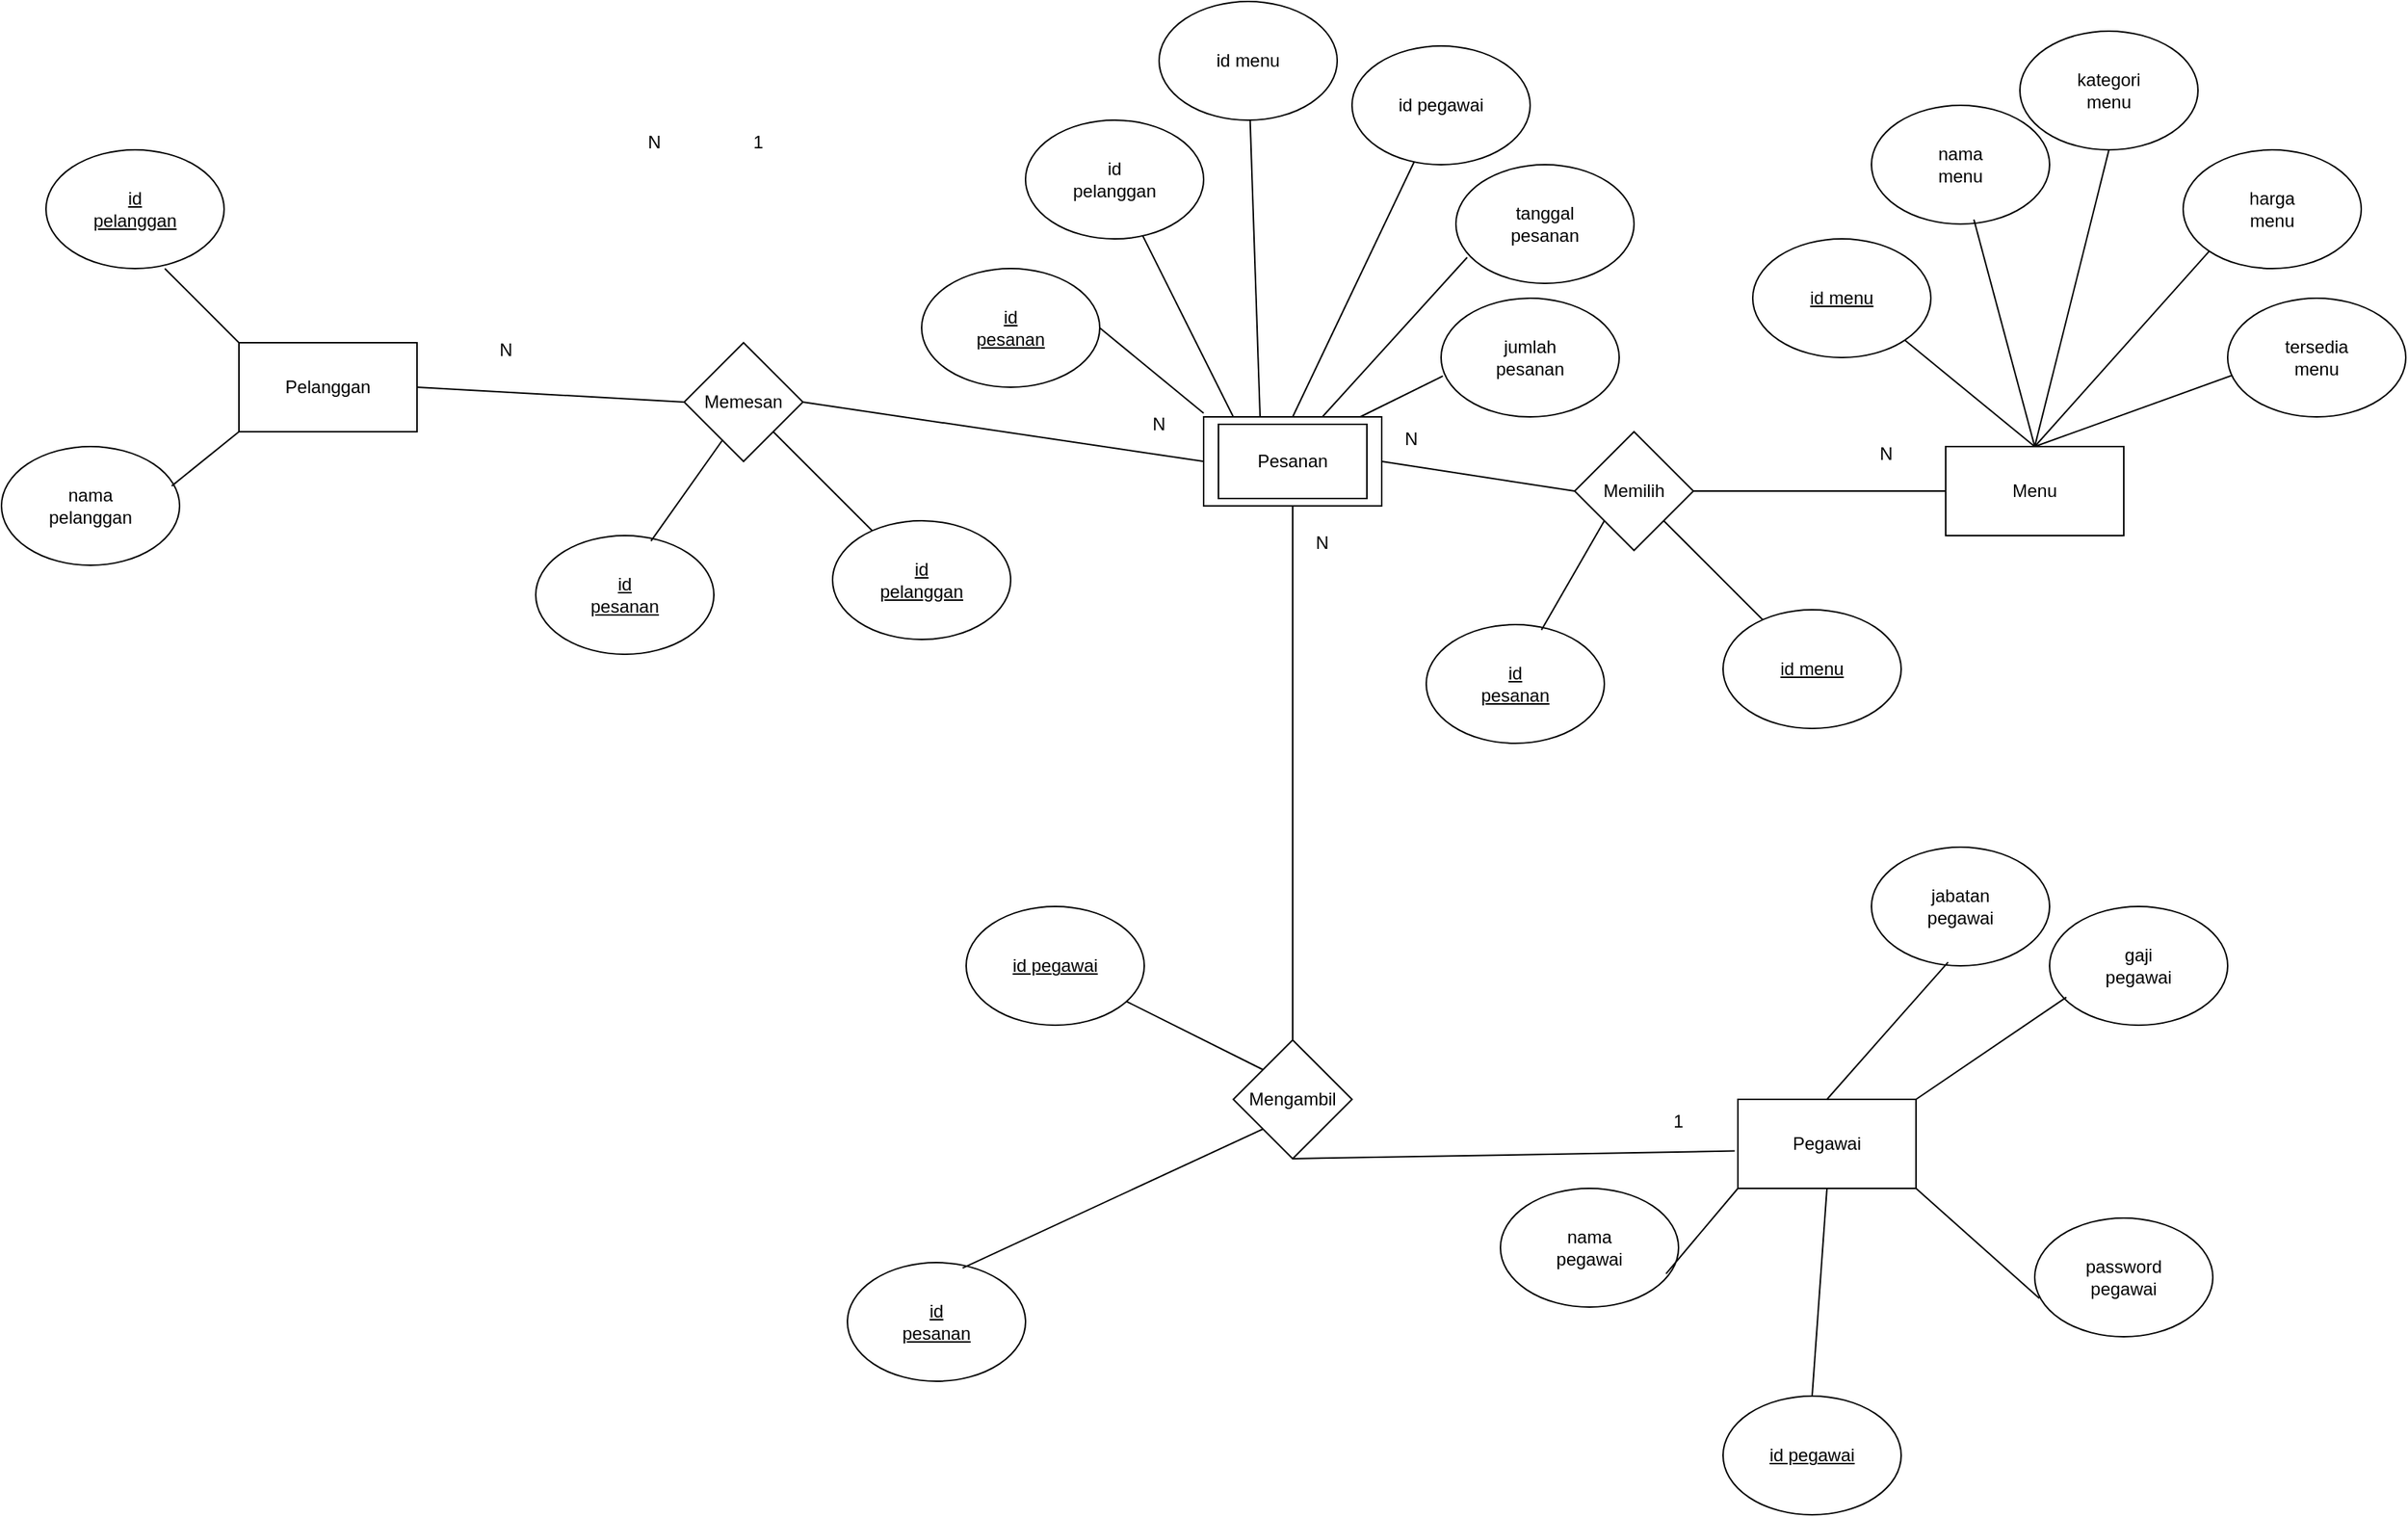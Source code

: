 <mxfile version="24.7.14">
  <diagram name="Halaman-1" id="WiP00z7-OQJ8EnKLOVkh">
    <mxGraphModel dx="2392" dy="743" grid="1" gridSize="10" guides="1" tooltips="1" connect="1" arrows="1" fold="1" page="1" pageScale="1" pageWidth="827" pageHeight="1169" math="0" shadow="0">
      <root>
        <mxCell id="0" />
        <mxCell id="1" parent="0" />
        <mxCell id="e2IvokpkZJgBXwaijT4H-10" value="" style="group" vertex="1" connectable="0" parent="1">
          <mxGeometry x="630" y="300" width="130" height="60" as="geometry" />
        </mxCell>
        <mxCell id="e2IvokpkZJgBXwaijT4H-11" value="" style="rounded=0;whiteSpace=wrap;html=1;" vertex="1" parent="e2IvokpkZJgBXwaijT4H-10">
          <mxGeometry width="120" height="60" as="geometry" />
        </mxCell>
        <mxCell id="e2IvokpkZJgBXwaijT4H-173" value="" style="group" vertex="1" connectable="0" parent="e2IvokpkZJgBXwaijT4H-10">
          <mxGeometry x="10" y="5" width="100" height="50" as="geometry" />
        </mxCell>
        <mxCell id="e2IvokpkZJgBXwaijT4H-170" value="" style="rounded=0;whiteSpace=wrap;html=1;" vertex="1" parent="e2IvokpkZJgBXwaijT4H-173">
          <mxGeometry width="100" height="50" as="geometry" />
        </mxCell>
        <mxCell id="e2IvokpkZJgBXwaijT4H-172" value="Pesanan" style="text;html=1;align=center;verticalAlign=middle;whiteSpace=wrap;rounded=0;" vertex="1" parent="e2IvokpkZJgBXwaijT4H-173">
          <mxGeometry x="20" y="10" width="60" height="30" as="geometry" />
        </mxCell>
        <mxCell id="e2IvokpkZJgBXwaijT4H-9" value="" style="group" vertex="1" connectable="0" parent="1">
          <mxGeometry x="650" y="720" width="80" height="80" as="geometry" />
        </mxCell>
        <mxCell id="e2IvokpkZJgBXwaijT4H-7" value="" style="rhombus;whiteSpace=wrap;html=1;" vertex="1" parent="e2IvokpkZJgBXwaijT4H-9">
          <mxGeometry width="80" height="80" as="geometry" />
        </mxCell>
        <mxCell id="e2IvokpkZJgBXwaijT4H-8" value="Mengambil" style="text;html=1;align=center;verticalAlign=middle;whiteSpace=wrap;rounded=0;" vertex="1" parent="e2IvokpkZJgBXwaijT4H-9">
          <mxGeometry x="10" y="25" width="60" height="30" as="geometry" />
        </mxCell>
        <mxCell id="e2IvokpkZJgBXwaijT4H-43" value="" style="group" vertex="1" connectable="0" parent="1">
          <mxGeometry x="1000" y="40" width="440" height="340" as="geometry" />
        </mxCell>
        <mxCell id="e2IvokpkZJgBXwaijT4H-3" value="" style="group" vertex="1" connectable="0" parent="e2IvokpkZJgBXwaijT4H-43">
          <mxGeometry x="130" y="280" width="120" height="60" as="geometry" />
        </mxCell>
        <mxCell id="e2IvokpkZJgBXwaijT4H-1" value="" style="rounded=0;whiteSpace=wrap;html=1;" vertex="1" parent="e2IvokpkZJgBXwaijT4H-3">
          <mxGeometry width="120" height="60" as="geometry" />
        </mxCell>
        <mxCell id="e2IvokpkZJgBXwaijT4H-2" value="Menu" style="text;html=1;align=center;verticalAlign=middle;whiteSpace=wrap;rounded=0;" vertex="1" parent="e2IvokpkZJgBXwaijT4H-3">
          <mxGeometry x="30" y="15" width="60" height="30" as="geometry" />
        </mxCell>
        <mxCell id="e2IvokpkZJgBXwaijT4H-6" value="" style="group" vertex="1" connectable="0" parent="e2IvokpkZJgBXwaijT4H-43">
          <mxGeometry y="140" width="120" height="80" as="geometry" />
        </mxCell>
        <mxCell id="e2IvokpkZJgBXwaijT4H-4" value="" style="ellipse;whiteSpace=wrap;html=1;" vertex="1" parent="e2IvokpkZJgBXwaijT4H-6">
          <mxGeometry width="120" height="80" as="geometry" />
        </mxCell>
        <mxCell id="e2IvokpkZJgBXwaijT4H-5" value="&lt;u&gt;id menu&lt;/u&gt;" style="text;html=1;align=center;verticalAlign=middle;whiteSpace=wrap;rounded=0;" vertex="1" parent="e2IvokpkZJgBXwaijT4H-6">
          <mxGeometry x="30" y="25" width="60" height="30" as="geometry" />
        </mxCell>
        <mxCell id="e2IvokpkZJgBXwaijT4H-21" value="" style="group" vertex="1" connectable="0" parent="e2IvokpkZJgBXwaijT4H-43">
          <mxGeometry x="290" y="80" width="120" height="80" as="geometry" />
        </mxCell>
        <mxCell id="e2IvokpkZJgBXwaijT4H-22" value="" style="ellipse;whiteSpace=wrap;html=1;" vertex="1" parent="e2IvokpkZJgBXwaijT4H-21">
          <mxGeometry width="120" height="80" as="geometry" />
        </mxCell>
        <mxCell id="e2IvokpkZJgBXwaijT4H-23" value="harga menu" style="text;html=1;align=center;verticalAlign=middle;whiteSpace=wrap;rounded=0;" vertex="1" parent="e2IvokpkZJgBXwaijT4H-21">
          <mxGeometry x="30" y="25" width="60" height="30" as="geometry" />
        </mxCell>
        <mxCell id="e2IvokpkZJgBXwaijT4H-24" value="" style="group" vertex="1" connectable="0" parent="e2IvokpkZJgBXwaijT4H-43">
          <mxGeometry x="180" width="120" height="80" as="geometry" />
        </mxCell>
        <mxCell id="e2IvokpkZJgBXwaijT4H-25" value="" style="ellipse;whiteSpace=wrap;html=1;" vertex="1" parent="e2IvokpkZJgBXwaijT4H-24">
          <mxGeometry width="120" height="80" as="geometry" />
        </mxCell>
        <mxCell id="e2IvokpkZJgBXwaijT4H-26" value="kategori menu" style="text;html=1;align=center;verticalAlign=middle;whiteSpace=wrap;rounded=0;" vertex="1" parent="e2IvokpkZJgBXwaijT4H-24">
          <mxGeometry x="30" y="25" width="60" height="30" as="geometry" />
        </mxCell>
        <mxCell id="e2IvokpkZJgBXwaijT4H-27" value="" style="group" vertex="1" connectable="0" parent="e2IvokpkZJgBXwaijT4H-43">
          <mxGeometry x="80" y="50" width="120" height="80" as="geometry" />
        </mxCell>
        <mxCell id="e2IvokpkZJgBXwaijT4H-28" value="" style="ellipse;whiteSpace=wrap;html=1;" vertex="1" parent="e2IvokpkZJgBXwaijT4H-27">
          <mxGeometry width="120" height="80" as="geometry" />
        </mxCell>
        <mxCell id="e2IvokpkZJgBXwaijT4H-29" value="nama menu" style="text;html=1;align=center;verticalAlign=middle;whiteSpace=wrap;rounded=0;" vertex="1" parent="e2IvokpkZJgBXwaijT4H-27">
          <mxGeometry x="30" y="25" width="60" height="30" as="geometry" />
        </mxCell>
        <mxCell id="e2IvokpkZJgBXwaijT4H-30" value="" style="group" vertex="1" connectable="0" parent="e2IvokpkZJgBXwaijT4H-43">
          <mxGeometry x="320" y="180" width="120" height="80" as="geometry" />
        </mxCell>
        <mxCell id="e2IvokpkZJgBXwaijT4H-31" value="" style="ellipse;whiteSpace=wrap;html=1;" vertex="1" parent="e2IvokpkZJgBXwaijT4H-30">
          <mxGeometry width="120" height="80" as="geometry" />
        </mxCell>
        <mxCell id="e2IvokpkZJgBXwaijT4H-32" value="tersedia menu" style="text;html=1;align=center;verticalAlign=middle;whiteSpace=wrap;rounded=0;" vertex="1" parent="e2IvokpkZJgBXwaijT4H-30">
          <mxGeometry x="30" y="25" width="60" height="30" as="geometry" />
        </mxCell>
        <mxCell id="e2IvokpkZJgBXwaijT4H-33" value="" style="endArrow=none;html=1;rounded=0;exitX=0.5;exitY=0;exitDx=0;exitDy=0;entryX=1;entryY=1;entryDx=0;entryDy=0;" edge="1" parent="e2IvokpkZJgBXwaijT4H-43" source="e2IvokpkZJgBXwaijT4H-1" target="e2IvokpkZJgBXwaijT4H-4">
          <mxGeometry width="50" height="50" relative="1" as="geometry">
            <mxPoint x="200" y="220" as="sourcePoint" />
            <mxPoint x="250" y="170" as="targetPoint" />
          </mxGeometry>
        </mxCell>
        <mxCell id="e2IvokpkZJgBXwaijT4H-34" value="" style="endArrow=none;html=1;rounded=0;exitX=0.5;exitY=0;exitDx=0;exitDy=0;entryX=0.575;entryY=0.963;entryDx=0;entryDy=0;entryPerimeter=0;" edge="1" parent="e2IvokpkZJgBXwaijT4H-43" source="e2IvokpkZJgBXwaijT4H-1" target="e2IvokpkZJgBXwaijT4H-28">
          <mxGeometry width="50" height="50" relative="1" as="geometry">
            <mxPoint x="200" y="290" as="sourcePoint" />
            <mxPoint x="112" y="218" as="targetPoint" />
          </mxGeometry>
        </mxCell>
        <mxCell id="e2IvokpkZJgBXwaijT4H-35" value="" style="endArrow=none;html=1;rounded=0;exitX=0.5;exitY=0;exitDx=0;exitDy=0;entryX=0.5;entryY=1;entryDx=0;entryDy=0;" edge="1" parent="e2IvokpkZJgBXwaijT4H-43" source="e2IvokpkZJgBXwaijT4H-1" target="e2IvokpkZJgBXwaijT4H-25">
          <mxGeometry width="50" height="50" relative="1" as="geometry">
            <mxPoint x="200" y="220" as="sourcePoint" />
            <mxPoint x="250" y="170" as="targetPoint" />
          </mxGeometry>
        </mxCell>
        <mxCell id="e2IvokpkZJgBXwaijT4H-36" value="" style="endArrow=none;html=1;rounded=0;exitX=0.5;exitY=0;exitDx=0;exitDy=0;entryX=0;entryY=1;entryDx=0;entryDy=0;" edge="1" parent="e2IvokpkZJgBXwaijT4H-43" source="e2IvokpkZJgBXwaijT4H-1" target="e2IvokpkZJgBXwaijT4H-22">
          <mxGeometry width="50" height="50" relative="1" as="geometry">
            <mxPoint x="200" y="220" as="sourcePoint" />
            <mxPoint x="250" y="170" as="targetPoint" />
          </mxGeometry>
        </mxCell>
        <mxCell id="e2IvokpkZJgBXwaijT4H-37" value="" style="endArrow=none;html=1;rounded=0;exitX=0.5;exitY=0;exitDx=0;exitDy=0;entryX=0.025;entryY=0.65;entryDx=0;entryDy=0;entryPerimeter=0;" edge="1" parent="e2IvokpkZJgBXwaijT4H-43" source="e2IvokpkZJgBXwaijT4H-1" target="e2IvokpkZJgBXwaijT4H-31">
          <mxGeometry width="50" height="50" relative="1" as="geometry">
            <mxPoint x="200" y="220" as="sourcePoint" />
            <mxPoint x="250" y="170" as="targetPoint" />
          </mxGeometry>
        </mxCell>
        <mxCell id="e2IvokpkZJgBXwaijT4H-203" value="N" style="text;html=1;align=center;verticalAlign=middle;whiteSpace=wrap;rounded=0;" vertex="1" parent="e2IvokpkZJgBXwaijT4H-43">
          <mxGeometry x="60" y="270" width="60" height="30" as="geometry" />
        </mxCell>
        <mxCell id="e2IvokpkZJgBXwaijT4H-128" value="" style="group" vertex="1" connectable="0" parent="1">
          <mxGeometry x="880" y="310" width="80" height="80" as="geometry" />
        </mxCell>
        <mxCell id="e2IvokpkZJgBXwaijT4H-129" value="" style="rhombus;whiteSpace=wrap;html=1;" vertex="1" parent="e2IvokpkZJgBXwaijT4H-128">
          <mxGeometry width="80" height="80" as="geometry" />
        </mxCell>
        <mxCell id="e2IvokpkZJgBXwaijT4H-130" value="Memilih" style="text;html=1;align=center;verticalAlign=middle;whiteSpace=wrap;rounded=0;" vertex="1" parent="e2IvokpkZJgBXwaijT4H-128">
          <mxGeometry x="10" y="25" width="60" height="30" as="geometry" />
        </mxCell>
        <mxCell id="e2IvokpkZJgBXwaijT4H-135" value="" style="group" vertex="1" connectable="0" parent="1">
          <mxGeometry x="280" y="250" width="80" height="80" as="geometry" />
        </mxCell>
        <mxCell id="e2IvokpkZJgBXwaijT4H-136" value="" style="rhombus;whiteSpace=wrap;html=1;" vertex="1" parent="e2IvokpkZJgBXwaijT4H-135">
          <mxGeometry width="80" height="80" as="geometry" />
        </mxCell>
        <mxCell id="e2IvokpkZJgBXwaijT4H-137" value="Memesan" style="text;html=1;align=center;verticalAlign=middle;whiteSpace=wrap;rounded=0;" vertex="1" parent="e2IvokpkZJgBXwaijT4H-135">
          <mxGeometry x="10" y="25" width="60" height="30" as="geometry" />
        </mxCell>
        <mxCell id="e2IvokpkZJgBXwaijT4H-140" value="N" style="text;html=1;align=center;verticalAlign=middle;whiteSpace=wrap;rounded=0;" vertex="1" parent="1">
          <mxGeometry x="130" y="240" width="60" height="30" as="geometry" />
        </mxCell>
        <mxCell id="e2IvokpkZJgBXwaijT4H-154" value="N" style="text;html=1;align=center;verticalAlign=middle;whiteSpace=wrap;rounded=0;" vertex="1" parent="1">
          <mxGeometry x="230" y="100" width="60" height="30" as="geometry" />
        </mxCell>
        <mxCell id="e2IvokpkZJgBXwaijT4H-155" value="1" style="text;html=1;align=center;verticalAlign=middle;whiteSpace=wrap;rounded=0;" vertex="1" parent="1">
          <mxGeometry x="300" y="100" width="60" height="30" as="geometry" />
        </mxCell>
        <mxCell id="e2IvokpkZJgBXwaijT4H-163" value="" style="endArrow=none;html=1;rounded=0;" edge="1" parent="1">
          <mxGeometry width="50" height="50" relative="1" as="geometry">
            <mxPoint x="100" y="280" as="sourcePoint" />
            <mxPoint x="280" y="290" as="targetPoint" />
          </mxGeometry>
        </mxCell>
        <mxCell id="e2IvokpkZJgBXwaijT4H-165" value="" style="endArrow=none;html=1;rounded=0;entryX=0;entryY=0.5;entryDx=0;entryDy=0;" edge="1" parent="1" target="e2IvokpkZJgBXwaijT4H-11">
          <mxGeometry width="50" height="50" relative="1" as="geometry">
            <mxPoint x="360" y="290" as="sourcePoint" />
            <mxPoint x="250" y="340" as="targetPoint" />
          </mxGeometry>
        </mxCell>
        <mxCell id="e2IvokpkZJgBXwaijT4H-166" value="" style="endArrow=none;html=1;rounded=0;exitX=1;exitY=0.5;exitDx=0;exitDy=0;entryX=0;entryY=0.5;entryDx=0;entryDy=0;" edge="1" parent="1" source="e2IvokpkZJgBXwaijT4H-11" target="e2IvokpkZJgBXwaijT4H-129">
          <mxGeometry width="50" height="50" relative="1" as="geometry">
            <mxPoint x="600" y="460" as="sourcePoint" />
            <mxPoint x="650" y="410" as="targetPoint" />
          </mxGeometry>
        </mxCell>
        <mxCell id="e2IvokpkZJgBXwaijT4H-167" value="" style="endArrow=none;html=1;rounded=0;exitX=1;exitY=0.5;exitDx=0;exitDy=0;entryX=0;entryY=0.5;entryDx=0;entryDy=0;" edge="1" parent="1" source="e2IvokpkZJgBXwaijT4H-129" target="e2IvokpkZJgBXwaijT4H-1">
          <mxGeometry width="50" height="50" relative="1" as="geometry">
            <mxPoint x="600" y="460" as="sourcePoint" />
            <mxPoint x="650" y="410" as="targetPoint" />
          </mxGeometry>
        </mxCell>
        <mxCell id="e2IvokpkZJgBXwaijT4H-168" value="" style="endArrow=none;html=1;rounded=0;entryX=0.5;entryY=1;entryDx=0;entryDy=0;exitX=0.5;exitY=0;exitDx=0;exitDy=0;" edge="1" parent="1" source="e2IvokpkZJgBXwaijT4H-7" target="e2IvokpkZJgBXwaijT4H-11">
          <mxGeometry width="50" height="50" relative="1" as="geometry">
            <mxPoint x="600" y="460" as="sourcePoint" />
            <mxPoint x="650" y="410" as="targetPoint" />
          </mxGeometry>
        </mxCell>
        <mxCell id="e2IvokpkZJgBXwaijT4H-169" value="" style="endArrow=none;html=1;rounded=0;exitX=0.5;exitY=1;exitDx=0;exitDy=0;entryX=-0.018;entryY=0.58;entryDx=0;entryDy=0;entryPerimeter=0;" edge="1" parent="1" source="e2IvokpkZJgBXwaijT4H-7" target="e2IvokpkZJgBXwaijT4H-17">
          <mxGeometry width="50" height="50" relative="1" as="geometry">
            <mxPoint x="600" y="460" as="sourcePoint" />
            <mxPoint x="650" y="410" as="targetPoint" />
          </mxGeometry>
        </mxCell>
        <mxCell id="e2IvokpkZJgBXwaijT4H-16" value="" style="group" vertex="1" connectable="0" parent="1">
          <mxGeometry x="990" y="760" width="120" height="60" as="geometry" />
        </mxCell>
        <mxCell id="e2IvokpkZJgBXwaijT4H-17" value="" style="rounded=0;whiteSpace=wrap;html=1;" vertex="1" parent="e2IvokpkZJgBXwaijT4H-16">
          <mxGeometry width="120" height="60" as="geometry" />
        </mxCell>
        <mxCell id="e2IvokpkZJgBXwaijT4H-18" value="Pegawai" style="text;html=1;align=center;verticalAlign=middle;whiteSpace=wrap;rounded=0;" vertex="1" parent="e2IvokpkZJgBXwaijT4H-16">
          <mxGeometry x="30" y="15" width="60" height="30" as="geometry" />
        </mxCell>
        <mxCell id="e2IvokpkZJgBXwaijT4H-97" value="" style="group" vertex="1" connectable="0" parent="1">
          <mxGeometry x="1190" y="840" width="120" height="80" as="geometry" />
        </mxCell>
        <mxCell id="e2IvokpkZJgBXwaijT4H-98" value="" style="ellipse;whiteSpace=wrap;html=1;" vertex="1" parent="e2IvokpkZJgBXwaijT4H-97">
          <mxGeometry width="120" height="80" as="geometry" />
        </mxCell>
        <mxCell id="e2IvokpkZJgBXwaijT4H-99" value="password pegawai" style="text;html=1;align=center;verticalAlign=middle;whiteSpace=wrap;rounded=0;" vertex="1" parent="e2IvokpkZJgBXwaijT4H-97">
          <mxGeometry x="30" y="25" width="60" height="30" as="geometry" />
        </mxCell>
        <mxCell id="e2IvokpkZJgBXwaijT4H-100" value="" style="group" vertex="1" connectable="0" parent="1">
          <mxGeometry x="1200" y="630" width="120" height="80" as="geometry" />
        </mxCell>
        <mxCell id="e2IvokpkZJgBXwaijT4H-101" value="" style="ellipse;whiteSpace=wrap;html=1;" vertex="1" parent="e2IvokpkZJgBXwaijT4H-100">
          <mxGeometry width="120" height="80" as="geometry" />
        </mxCell>
        <mxCell id="e2IvokpkZJgBXwaijT4H-102" value="gaji pegawai" style="text;html=1;align=center;verticalAlign=middle;whiteSpace=wrap;rounded=0;" vertex="1" parent="e2IvokpkZJgBXwaijT4H-100">
          <mxGeometry x="30" y="25" width="60" height="30" as="geometry" />
        </mxCell>
        <mxCell id="e2IvokpkZJgBXwaijT4H-103" value="" style="group" vertex="1" connectable="0" parent="1">
          <mxGeometry x="1080" y="590" width="120" height="80" as="geometry" />
        </mxCell>
        <mxCell id="e2IvokpkZJgBXwaijT4H-104" value="" style="ellipse;whiteSpace=wrap;html=1;" vertex="1" parent="e2IvokpkZJgBXwaijT4H-103">
          <mxGeometry width="120" height="80" as="geometry" />
        </mxCell>
        <mxCell id="e2IvokpkZJgBXwaijT4H-105" value="jabatan pegawai" style="text;html=1;align=center;verticalAlign=middle;whiteSpace=wrap;rounded=0;" vertex="1" parent="e2IvokpkZJgBXwaijT4H-103">
          <mxGeometry x="30" y="25" width="60" height="30" as="geometry" />
        </mxCell>
        <mxCell id="e2IvokpkZJgBXwaijT4H-106" value="" style="group" vertex="1" connectable="0" parent="1">
          <mxGeometry x="830" y="820" width="120" height="80" as="geometry" />
        </mxCell>
        <mxCell id="e2IvokpkZJgBXwaijT4H-107" value="" style="ellipse;whiteSpace=wrap;html=1;" vertex="1" parent="e2IvokpkZJgBXwaijT4H-106">
          <mxGeometry width="120" height="80" as="geometry" />
        </mxCell>
        <mxCell id="e2IvokpkZJgBXwaijT4H-108" value="nama pegawai" style="text;html=1;align=center;verticalAlign=middle;whiteSpace=wrap;rounded=0;" vertex="1" parent="e2IvokpkZJgBXwaijT4H-106">
          <mxGeometry x="30" y="25" width="60" height="30" as="geometry" />
        </mxCell>
        <mxCell id="e2IvokpkZJgBXwaijT4H-109" value="" style="group" vertex="1" connectable="0" parent="1">
          <mxGeometry x="980" y="960" width="120" height="80" as="geometry" />
        </mxCell>
        <mxCell id="e2IvokpkZJgBXwaijT4H-110" value="" style="ellipse;whiteSpace=wrap;html=1;" vertex="1" parent="e2IvokpkZJgBXwaijT4H-109">
          <mxGeometry width="120" height="80" as="geometry" />
        </mxCell>
        <mxCell id="e2IvokpkZJgBXwaijT4H-111" value="&lt;u&gt;id pegawai&lt;/u&gt;" style="text;html=1;align=center;verticalAlign=middle;whiteSpace=wrap;rounded=0;" vertex="1" parent="e2IvokpkZJgBXwaijT4H-109">
          <mxGeometry x="30" y="25" width="60" height="30" as="geometry" />
        </mxCell>
        <mxCell id="e2IvokpkZJgBXwaijT4H-113" value="" style="endArrow=none;html=1;rounded=0;entryX=0.5;entryY=0;entryDx=0;entryDy=0;exitX=0.5;exitY=1;exitDx=0;exitDy=0;" edge="1" parent="1" source="e2IvokpkZJgBXwaijT4H-17" target="e2IvokpkZJgBXwaijT4H-110">
          <mxGeometry width="50" height="50" relative="1" as="geometry">
            <mxPoint x="990" y="760" as="sourcePoint" />
            <mxPoint x="1040" y="710" as="targetPoint" />
          </mxGeometry>
        </mxCell>
        <mxCell id="e2IvokpkZJgBXwaijT4H-116" value="" style="endArrow=none;html=1;rounded=0;entryX=0.93;entryY=0.719;entryDx=0;entryDy=0;entryPerimeter=0;exitX=0;exitY=1;exitDx=0;exitDy=0;" edge="1" parent="1" source="e2IvokpkZJgBXwaijT4H-17" target="e2IvokpkZJgBXwaijT4H-107">
          <mxGeometry width="50" height="50" relative="1" as="geometry">
            <mxPoint x="1050" y="820" as="sourcePoint" />
            <mxPoint x="1050" y="710" as="targetPoint" />
          </mxGeometry>
        </mxCell>
        <mxCell id="e2IvokpkZJgBXwaijT4H-117" value="" style="endArrow=none;html=1;rounded=0;exitX=0.5;exitY=0;exitDx=0;exitDy=0;entryX=0.43;entryY=0.969;entryDx=0;entryDy=0;entryPerimeter=0;" edge="1" parent="1" source="e2IvokpkZJgBXwaijT4H-17" target="e2IvokpkZJgBXwaijT4H-104">
          <mxGeometry width="50" height="50" relative="1" as="geometry">
            <mxPoint x="1000" y="760" as="sourcePoint" />
            <mxPoint x="1050" y="710" as="targetPoint" />
          </mxGeometry>
        </mxCell>
        <mxCell id="e2IvokpkZJgBXwaijT4H-118" value="" style="endArrow=none;html=1;rounded=0;exitX=1;exitY=0;exitDx=0;exitDy=0;entryX=0.094;entryY=0.765;entryDx=0;entryDy=0;entryPerimeter=0;" edge="1" parent="1" source="e2IvokpkZJgBXwaijT4H-17" target="e2IvokpkZJgBXwaijT4H-101">
          <mxGeometry width="50" height="50" relative="1" as="geometry">
            <mxPoint x="1000" y="760" as="sourcePoint" />
            <mxPoint x="1050" y="710" as="targetPoint" />
          </mxGeometry>
        </mxCell>
        <mxCell id="e2IvokpkZJgBXwaijT4H-119" value="" style="endArrow=none;html=1;rounded=0;entryX=0.026;entryY=0.677;entryDx=0;entryDy=0;entryPerimeter=0;" edge="1" parent="1" target="e2IvokpkZJgBXwaijT4H-98">
          <mxGeometry width="50" height="50" relative="1" as="geometry">
            <mxPoint x="1110" y="820" as="sourcePoint" />
            <mxPoint x="1050" y="710" as="targetPoint" />
          </mxGeometry>
        </mxCell>
        <mxCell id="e2IvokpkZJgBXwaijT4H-13" value="" style="group" vertex="1" connectable="0" parent="1">
          <mxGeometry x="-20" y="250" width="120" height="60" as="geometry" />
        </mxCell>
        <mxCell id="e2IvokpkZJgBXwaijT4H-14" value="" style="rounded=0;whiteSpace=wrap;html=1;" vertex="1" parent="e2IvokpkZJgBXwaijT4H-13">
          <mxGeometry width="120" height="60" as="geometry" />
        </mxCell>
        <mxCell id="e2IvokpkZJgBXwaijT4H-15" value="Pelanggan" style="text;html=1;align=center;verticalAlign=middle;whiteSpace=wrap;rounded=0;" vertex="1" parent="e2IvokpkZJgBXwaijT4H-13">
          <mxGeometry x="30" y="15" width="60" height="30" as="geometry" />
        </mxCell>
        <mxCell id="e2IvokpkZJgBXwaijT4H-84" value="" style="group" vertex="1" connectable="0" parent="1">
          <mxGeometry x="-180" y="320" width="120" height="80" as="geometry" />
        </mxCell>
        <mxCell id="e2IvokpkZJgBXwaijT4H-85" value="" style="ellipse;whiteSpace=wrap;html=1;" vertex="1" parent="e2IvokpkZJgBXwaijT4H-84">
          <mxGeometry width="120" height="80" as="geometry" />
        </mxCell>
        <mxCell id="e2IvokpkZJgBXwaijT4H-86" value="nama pelanggan" style="text;html=1;align=center;verticalAlign=middle;whiteSpace=wrap;rounded=0;" vertex="1" parent="e2IvokpkZJgBXwaijT4H-84">
          <mxGeometry x="30" y="25" width="60" height="30" as="geometry" />
        </mxCell>
        <mxCell id="e2IvokpkZJgBXwaijT4H-87" value="" style="group" vertex="1" connectable="0" parent="1">
          <mxGeometry x="-150" y="120" width="120" height="80" as="geometry" />
        </mxCell>
        <mxCell id="e2IvokpkZJgBXwaijT4H-88" value="" style="ellipse;whiteSpace=wrap;html=1;" vertex="1" parent="e2IvokpkZJgBXwaijT4H-87">
          <mxGeometry width="120" height="80" as="geometry" />
        </mxCell>
        <mxCell id="e2IvokpkZJgBXwaijT4H-89" value="&lt;u&gt;id pelanggan&lt;/u&gt;" style="text;html=1;align=center;verticalAlign=middle;whiteSpace=wrap;rounded=0;" vertex="1" parent="e2IvokpkZJgBXwaijT4H-87">
          <mxGeometry x="30" y="25" width="60" height="30" as="geometry" />
        </mxCell>
        <mxCell id="e2IvokpkZJgBXwaijT4H-90" value="" style="endArrow=none;html=1;rounded=0;entryX=0.667;entryY=1;entryDx=0;entryDy=0;entryPerimeter=0;" edge="1" parent="1" target="e2IvokpkZJgBXwaijT4H-88">
          <mxGeometry width="50" height="50" relative="1" as="geometry">
            <mxPoint x="-20" y="250" as="sourcePoint" />
            <mxPoint x="200" y="170" as="targetPoint" />
          </mxGeometry>
        </mxCell>
        <mxCell id="e2IvokpkZJgBXwaijT4H-91" value="" style="endArrow=none;html=1;rounded=0;exitX=0;exitY=1;exitDx=0;exitDy=0;entryX=0.956;entryY=0.332;entryDx=0;entryDy=0;entryPerimeter=0;" edge="1" parent="1" source="e2IvokpkZJgBXwaijT4H-14" target="e2IvokpkZJgBXwaijT4H-85">
          <mxGeometry width="50" height="50" relative="1" as="geometry">
            <mxPoint x="50" y="252" as="sourcePoint" />
            <mxPoint x="-40" y="320" as="targetPoint" />
          </mxGeometry>
        </mxCell>
        <mxCell id="e2IvokpkZJgBXwaijT4H-39" value="" style="group" vertex="1" connectable="0" parent="1">
          <mxGeometry x="790" y="220" width="120" height="80" as="geometry" />
        </mxCell>
        <mxCell id="e2IvokpkZJgBXwaijT4H-40" value="" style="ellipse;whiteSpace=wrap;html=1;" vertex="1" parent="e2IvokpkZJgBXwaijT4H-39">
          <mxGeometry width="120" height="80" as="geometry" />
        </mxCell>
        <mxCell id="e2IvokpkZJgBXwaijT4H-41" value="jumlah pesanan" style="text;html=1;align=center;verticalAlign=middle;whiteSpace=wrap;rounded=0;" vertex="1" parent="e2IvokpkZJgBXwaijT4H-39">
          <mxGeometry x="30" y="25" width="60" height="30" as="geometry" />
        </mxCell>
        <mxCell id="e2IvokpkZJgBXwaijT4H-44" value="" style="group" vertex="1" connectable="0" parent="1">
          <mxGeometry x="800" y="130" width="120" height="80" as="geometry" />
        </mxCell>
        <mxCell id="e2IvokpkZJgBXwaijT4H-45" value="" style="ellipse;whiteSpace=wrap;html=1;" vertex="1" parent="e2IvokpkZJgBXwaijT4H-44">
          <mxGeometry width="120" height="80" as="geometry" />
        </mxCell>
        <mxCell id="e2IvokpkZJgBXwaijT4H-46" value="tanggal pesanan" style="text;html=1;align=center;verticalAlign=middle;whiteSpace=wrap;rounded=0;" vertex="1" parent="e2IvokpkZJgBXwaijT4H-44">
          <mxGeometry x="30" y="25" width="60" height="30" as="geometry" />
        </mxCell>
        <mxCell id="e2IvokpkZJgBXwaijT4H-50" value="" style="group" vertex="1" connectable="0" parent="1">
          <mxGeometry x="600" y="20" width="120" height="80" as="geometry" />
        </mxCell>
        <mxCell id="e2IvokpkZJgBXwaijT4H-51" value="" style="ellipse;whiteSpace=wrap;html=1;" vertex="1" parent="e2IvokpkZJgBXwaijT4H-50">
          <mxGeometry width="120" height="80" as="geometry" />
        </mxCell>
        <mxCell id="e2IvokpkZJgBXwaijT4H-52" value="id menu" style="text;html=1;align=center;verticalAlign=middle;whiteSpace=wrap;rounded=0;" vertex="1" parent="e2IvokpkZJgBXwaijT4H-50">
          <mxGeometry x="30" y="25" width="60" height="30" as="geometry" />
        </mxCell>
        <mxCell id="e2IvokpkZJgBXwaijT4H-53" value="" style="group" vertex="1" connectable="0" parent="1">
          <mxGeometry x="510" y="100" width="120" height="80" as="geometry" />
        </mxCell>
        <mxCell id="e2IvokpkZJgBXwaijT4H-54" value="" style="ellipse;whiteSpace=wrap;html=1;" vertex="1" parent="e2IvokpkZJgBXwaijT4H-53">
          <mxGeometry width="120" height="80" as="geometry" />
        </mxCell>
        <mxCell id="e2IvokpkZJgBXwaijT4H-55" value="id pelanggan" style="text;html=1;align=center;verticalAlign=middle;whiteSpace=wrap;rounded=0;" vertex="1" parent="e2IvokpkZJgBXwaijT4H-53">
          <mxGeometry x="30" y="25" width="60" height="30" as="geometry" />
        </mxCell>
        <mxCell id="e2IvokpkZJgBXwaijT4H-56" value="" style="group" vertex="1" connectable="0" parent="1">
          <mxGeometry x="440" y="200" width="120" height="80" as="geometry" />
        </mxCell>
        <mxCell id="e2IvokpkZJgBXwaijT4H-57" value="" style="ellipse;whiteSpace=wrap;html=1;" vertex="1" parent="e2IvokpkZJgBXwaijT4H-56">
          <mxGeometry width="120" height="80" as="geometry" />
        </mxCell>
        <mxCell id="e2IvokpkZJgBXwaijT4H-58" value="&lt;u&gt;id pesanan&lt;/u&gt;" style="text;html=1;align=center;verticalAlign=middle;whiteSpace=wrap;rounded=0;" vertex="1" parent="e2IvokpkZJgBXwaijT4H-56">
          <mxGeometry x="30" y="25" width="60" height="30" as="geometry" />
        </mxCell>
        <mxCell id="e2IvokpkZJgBXwaijT4H-47" value="" style="group" vertex="1" connectable="0" parent="1">
          <mxGeometry x="730" y="50" width="120" height="80" as="geometry" />
        </mxCell>
        <mxCell id="e2IvokpkZJgBXwaijT4H-48" value="" style="ellipse;whiteSpace=wrap;html=1;" vertex="1" parent="e2IvokpkZJgBXwaijT4H-47">
          <mxGeometry width="120" height="80" as="geometry" />
        </mxCell>
        <mxCell id="e2IvokpkZJgBXwaijT4H-49" value="id pegawai" style="text;html=1;align=center;verticalAlign=middle;whiteSpace=wrap;rounded=0;" vertex="1" parent="e2IvokpkZJgBXwaijT4H-47">
          <mxGeometry x="30" y="25" width="60" height="30" as="geometry" />
        </mxCell>
        <mxCell id="e2IvokpkZJgBXwaijT4H-67" value="" style="endArrow=none;html=1;rounded=0;entryX=1;entryY=0.5;entryDx=0;entryDy=0;exitX=1;exitY=0.25;exitDx=0;exitDy=0;" edge="1" parent="1" source="e2IvokpkZJgBXwaijT4H-156" target="e2IvokpkZJgBXwaijT4H-57">
          <mxGeometry width="50" height="50" relative="1" as="geometry">
            <mxPoint x="650" y="300" as="sourcePoint" />
            <mxPoint x="750" y="180" as="targetPoint" />
          </mxGeometry>
        </mxCell>
        <mxCell id="e2IvokpkZJgBXwaijT4H-68" value="" style="endArrow=none;html=1;rounded=0;" edge="1" parent="1" target="e2IvokpkZJgBXwaijT4H-54">
          <mxGeometry width="50" height="50" relative="1" as="geometry">
            <mxPoint x="650" y="300" as="sourcePoint" />
            <mxPoint x="750" y="180" as="targetPoint" />
          </mxGeometry>
        </mxCell>
        <mxCell id="e2IvokpkZJgBXwaijT4H-69" value="" style="endArrow=none;html=1;rounded=0;exitX=0.317;exitY=0.005;exitDx=0;exitDy=0;exitPerimeter=0;" edge="1" parent="1" source="e2IvokpkZJgBXwaijT4H-11" target="e2IvokpkZJgBXwaijT4H-51">
          <mxGeometry width="50" height="50" relative="1" as="geometry">
            <mxPoint x="680" y="300" as="sourcePoint" />
            <mxPoint x="750" y="180" as="targetPoint" />
          </mxGeometry>
        </mxCell>
        <mxCell id="e2IvokpkZJgBXwaijT4H-70" value="" style="endArrow=none;html=1;rounded=0;exitX=0.5;exitY=0;exitDx=0;exitDy=0;" edge="1" parent="1" source="e2IvokpkZJgBXwaijT4H-11" target="e2IvokpkZJgBXwaijT4H-48">
          <mxGeometry width="50" height="50" relative="1" as="geometry">
            <mxPoint x="690" y="300" as="sourcePoint" />
            <mxPoint x="750" y="180" as="targetPoint" />
          </mxGeometry>
        </mxCell>
        <mxCell id="e2IvokpkZJgBXwaijT4H-71" value="" style="endArrow=none;html=1;rounded=0;entryX=0.063;entryY=0.781;entryDx=0;entryDy=0;entryPerimeter=0;" edge="1" parent="1" target="e2IvokpkZJgBXwaijT4H-45">
          <mxGeometry width="50" height="50" relative="1" as="geometry">
            <mxPoint x="710" y="300" as="sourcePoint" />
            <mxPoint x="750" y="180" as="targetPoint" />
          </mxGeometry>
        </mxCell>
        <mxCell id="e2IvokpkZJgBXwaijT4H-72" value="" style="endArrow=none;html=1;rounded=0;exitX=0.881;exitY=-0.002;exitDx=0;exitDy=0;entryX=0.01;entryY=0.656;entryDx=0;entryDy=0;entryPerimeter=0;exitPerimeter=0;" edge="1" parent="1" source="e2IvokpkZJgBXwaijT4H-11" target="e2IvokpkZJgBXwaijT4H-40">
          <mxGeometry width="50" height="50" relative="1" as="geometry">
            <mxPoint x="700" y="230" as="sourcePoint" />
            <mxPoint x="750" y="180" as="targetPoint" />
          </mxGeometry>
        </mxCell>
        <mxCell id="e2IvokpkZJgBXwaijT4H-156" value="N" style="text;html=1;align=center;verticalAlign=middle;whiteSpace=wrap;rounded=0;" vertex="1" parent="1">
          <mxGeometry x="570" y="290" width="60" height="30" as="geometry" />
        </mxCell>
        <mxCell id="e2IvokpkZJgBXwaijT4H-183" value="" style="group" vertex="1" connectable="0" parent="1">
          <mxGeometry x="180" y="370" width="320" height="90" as="geometry" />
        </mxCell>
        <mxCell id="e2IvokpkZJgBXwaijT4H-174" value="" style="endArrow=none;html=1;rounded=0;exitX=1;exitY=1;exitDx=0;exitDy=0;" edge="1" parent="e2IvokpkZJgBXwaijT4H-183" source="e2IvokpkZJgBXwaijT4H-136" target="e2IvokpkZJgBXwaijT4H-175">
          <mxGeometry width="50" height="50" relative="1" as="geometry">
            <mxPoint x="540" y="150" as="sourcePoint" />
            <mxPoint x="190" y="10" as="targetPoint" />
          </mxGeometry>
        </mxCell>
        <mxCell id="e2IvokpkZJgBXwaijT4H-177" value="" style="group" vertex="1" connectable="0" parent="e2IvokpkZJgBXwaijT4H-183">
          <mxGeometry x="200" width="120" height="80" as="geometry" />
        </mxCell>
        <mxCell id="e2IvokpkZJgBXwaijT4H-175" value="" style="ellipse;whiteSpace=wrap;html=1;" vertex="1" parent="e2IvokpkZJgBXwaijT4H-177">
          <mxGeometry width="120" height="80" as="geometry" />
        </mxCell>
        <mxCell id="e2IvokpkZJgBXwaijT4H-176" value="&lt;u&gt;id pelanggan&lt;/u&gt;" style="text;html=1;align=center;verticalAlign=middle;whiteSpace=wrap;rounded=0;" vertex="1" parent="e2IvokpkZJgBXwaijT4H-177">
          <mxGeometry x="30" y="25" width="60" height="30" as="geometry" />
        </mxCell>
        <mxCell id="e2IvokpkZJgBXwaijT4H-179" value="" style="group" vertex="1" connectable="0" parent="e2IvokpkZJgBXwaijT4H-183">
          <mxGeometry y="10" width="120" height="80" as="geometry" />
        </mxCell>
        <mxCell id="e2IvokpkZJgBXwaijT4H-180" value="" style="ellipse;whiteSpace=wrap;html=1;" vertex="1" parent="e2IvokpkZJgBXwaijT4H-179">
          <mxGeometry width="120" height="80" as="geometry" />
        </mxCell>
        <mxCell id="e2IvokpkZJgBXwaijT4H-181" value="&lt;u&gt;id pesanan&lt;/u&gt;" style="text;html=1;align=center;verticalAlign=middle;whiteSpace=wrap;rounded=0;" vertex="1" parent="e2IvokpkZJgBXwaijT4H-179">
          <mxGeometry x="30" y="25" width="60" height="30" as="geometry" />
        </mxCell>
        <mxCell id="e2IvokpkZJgBXwaijT4H-182" value="" style="endArrow=none;html=1;rounded=0;exitX=0.325;exitY=0.817;exitDx=0;exitDy=0;entryX=0.647;entryY=0.046;entryDx=0;entryDy=0;entryPerimeter=0;exitPerimeter=0;" edge="1" parent="e2IvokpkZJgBXwaijT4H-183" source="e2IvokpkZJgBXwaijT4H-136" target="e2IvokpkZJgBXwaijT4H-180">
          <mxGeometry width="50" height="50" relative="1" as="geometry">
            <mxPoint x="170" y="-50" as="sourcePoint" />
            <mxPoint x="237" y="17" as="targetPoint" />
          </mxGeometry>
        </mxCell>
        <mxCell id="e2IvokpkZJgBXwaijT4H-184" value="" style="group" vertex="1" connectable="0" parent="1">
          <mxGeometry x="780" y="430" width="320" height="90" as="geometry" />
        </mxCell>
        <mxCell id="e2IvokpkZJgBXwaijT4H-186" value="" style="group" vertex="1" connectable="0" parent="e2IvokpkZJgBXwaijT4H-184">
          <mxGeometry x="200" width="120" height="80" as="geometry" />
        </mxCell>
        <mxCell id="e2IvokpkZJgBXwaijT4H-187" value="" style="ellipse;whiteSpace=wrap;html=1;" vertex="1" parent="e2IvokpkZJgBXwaijT4H-186">
          <mxGeometry width="120" height="80" as="geometry" />
        </mxCell>
        <mxCell id="e2IvokpkZJgBXwaijT4H-188" value="&lt;u&gt;id menu&lt;/u&gt;" style="text;html=1;align=center;verticalAlign=middle;whiteSpace=wrap;rounded=0;" vertex="1" parent="e2IvokpkZJgBXwaijT4H-186">
          <mxGeometry x="30" y="25" width="60" height="30" as="geometry" />
        </mxCell>
        <mxCell id="e2IvokpkZJgBXwaijT4H-189" value="" style="group" vertex="1" connectable="0" parent="e2IvokpkZJgBXwaijT4H-184">
          <mxGeometry y="10" width="120" height="80" as="geometry" />
        </mxCell>
        <mxCell id="e2IvokpkZJgBXwaijT4H-190" value="" style="ellipse;whiteSpace=wrap;html=1;" vertex="1" parent="e2IvokpkZJgBXwaijT4H-189">
          <mxGeometry width="120" height="80" as="geometry" />
        </mxCell>
        <mxCell id="e2IvokpkZJgBXwaijT4H-191" value="&lt;u&gt;id pesanan&lt;/u&gt;" style="text;html=1;align=center;verticalAlign=middle;whiteSpace=wrap;rounded=0;" vertex="1" parent="e2IvokpkZJgBXwaijT4H-189">
          <mxGeometry x="30" y="25" width="60" height="30" as="geometry" />
        </mxCell>
        <mxCell id="e2IvokpkZJgBXwaijT4H-192" value="" style="endArrow=none;html=1;rounded=0;entryX=0.647;entryY=0.046;entryDx=0;entryDy=0;entryPerimeter=0;" edge="1" parent="e2IvokpkZJgBXwaijT4H-184" target="e2IvokpkZJgBXwaijT4H-190">
          <mxGeometry width="50" height="50" relative="1" as="geometry">
            <mxPoint x="120" y="-60" as="sourcePoint" />
            <mxPoint x="237" y="17" as="targetPoint" />
          </mxGeometry>
        </mxCell>
        <mxCell id="e2IvokpkZJgBXwaijT4H-185" value="" style="endArrow=none;html=1;rounded=0;exitX=1;exitY=1;exitDx=0;exitDy=0;" edge="1" parent="1" target="e2IvokpkZJgBXwaijT4H-187" source="e2IvokpkZJgBXwaijT4H-129">
          <mxGeometry width="50" height="50" relative="1" as="geometry">
            <mxPoint x="1320" y="580" as="sourcePoint" />
            <mxPoint x="970" y="440" as="targetPoint" />
          </mxGeometry>
        </mxCell>
        <mxCell id="e2IvokpkZJgBXwaijT4H-194" value="" style="endArrow=none;html=1;rounded=0;exitX=0;exitY=0;exitDx=0;exitDy=0;" edge="1" parent="1" target="e2IvokpkZJgBXwaijT4H-196" source="e2IvokpkZJgBXwaijT4H-7">
          <mxGeometry width="50" height="50" relative="1" as="geometry">
            <mxPoint x="930" y="1010" as="sourcePoint" />
            <mxPoint x="580" y="870" as="targetPoint" />
          </mxGeometry>
        </mxCell>
        <mxCell id="e2IvokpkZJgBXwaijT4H-195" value="" style="group" vertex="1" connectable="0" parent="1">
          <mxGeometry x="470" y="630" width="120" height="80" as="geometry" />
        </mxCell>
        <mxCell id="e2IvokpkZJgBXwaijT4H-196" value="" style="ellipse;whiteSpace=wrap;html=1;" vertex="1" parent="e2IvokpkZJgBXwaijT4H-195">
          <mxGeometry width="120" height="80" as="geometry" />
        </mxCell>
        <mxCell id="e2IvokpkZJgBXwaijT4H-197" value="&lt;u&gt;id pegawai&lt;/u&gt;" style="text;html=1;align=center;verticalAlign=middle;whiteSpace=wrap;rounded=0;" vertex="1" parent="e2IvokpkZJgBXwaijT4H-195">
          <mxGeometry x="30" y="25" width="60" height="30" as="geometry" />
        </mxCell>
        <mxCell id="e2IvokpkZJgBXwaijT4H-198" value="" style="group" vertex="1" connectable="0" parent="1">
          <mxGeometry x="390" y="870" width="120" height="80" as="geometry" />
        </mxCell>
        <mxCell id="e2IvokpkZJgBXwaijT4H-199" value="" style="ellipse;whiteSpace=wrap;html=1;" vertex="1" parent="e2IvokpkZJgBXwaijT4H-198">
          <mxGeometry width="120" height="80" as="geometry" />
        </mxCell>
        <mxCell id="e2IvokpkZJgBXwaijT4H-200" value="&lt;u&gt;id pesanan&lt;/u&gt;" style="text;html=1;align=center;verticalAlign=middle;whiteSpace=wrap;rounded=0;" vertex="1" parent="e2IvokpkZJgBXwaijT4H-198">
          <mxGeometry x="30" y="25" width="60" height="30" as="geometry" />
        </mxCell>
        <mxCell id="e2IvokpkZJgBXwaijT4H-201" value="" style="endArrow=none;html=1;rounded=0;entryX=0.647;entryY=0.046;entryDx=0;entryDy=0;entryPerimeter=0;" edge="1" parent="1" target="e2IvokpkZJgBXwaijT4H-199">
          <mxGeometry width="50" height="50" relative="1" as="geometry">
            <mxPoint x="670" y="780" as="sourcePoint" />
            <mxPoint x="627" y="877" as="targetPoint" />
          </mxGeometry>
        </mxCell>
        <mxCell id="e2IvokpkZJgBXwaijT4H-202" value="N" style="text;html=1;align=center;verticalAlign=middle;whiteSpace=wrap;rounded=0;" vertex="1" parent="1">
          <mxGeometry x="740" y="300" width="60" height="30" as="geometry" />
        </mxCell>
        <mxCell id="e2IvokpkZJgBXwaijT4H-204" value="N" style="text;html=1;align=center;verticalAlign=middle;whiteSpace=wrap;rounded=0;" vertex="1" parent="1">
          <mxGeometry x="680" y="370" width="60" height="30" as="geometry" />
        </mxCell>
        <mxCell id="e2IvokpkZJgBXwaijT4H-205" value="1" style="text;html=1;align=center;verticalAlign=middle;whiteSpace=wrap;rounded=0;" vertex="1" parent="1">
          <mxGeometry x="920" y="760" width="60" height="30" as="geometry" />
        </mxCell>
      </root>
    </mxGraphModel>
  </diagram>
</mxfile>
